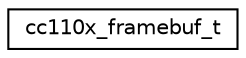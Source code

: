 digraph "Graphical Class Hierarchy"
{
 // LATEX_PDF_SIZE
  edge [fontname="Helvetica",fontsize="10",labelfontname="Helvetica",labelfontsize="10"];
  node [fontname="Helvetica",fontsize="10",shape=record];
  rankdir="LR";
  Node0 [label="cc110x_framebuf_t",height=0.2,width=0.4,color="black", fillcolor="white", style="filled",URL="$structcc110x__framebuf__t.html",tooltip="Buffer to temporary store incoming/outgoing packet."];
}
